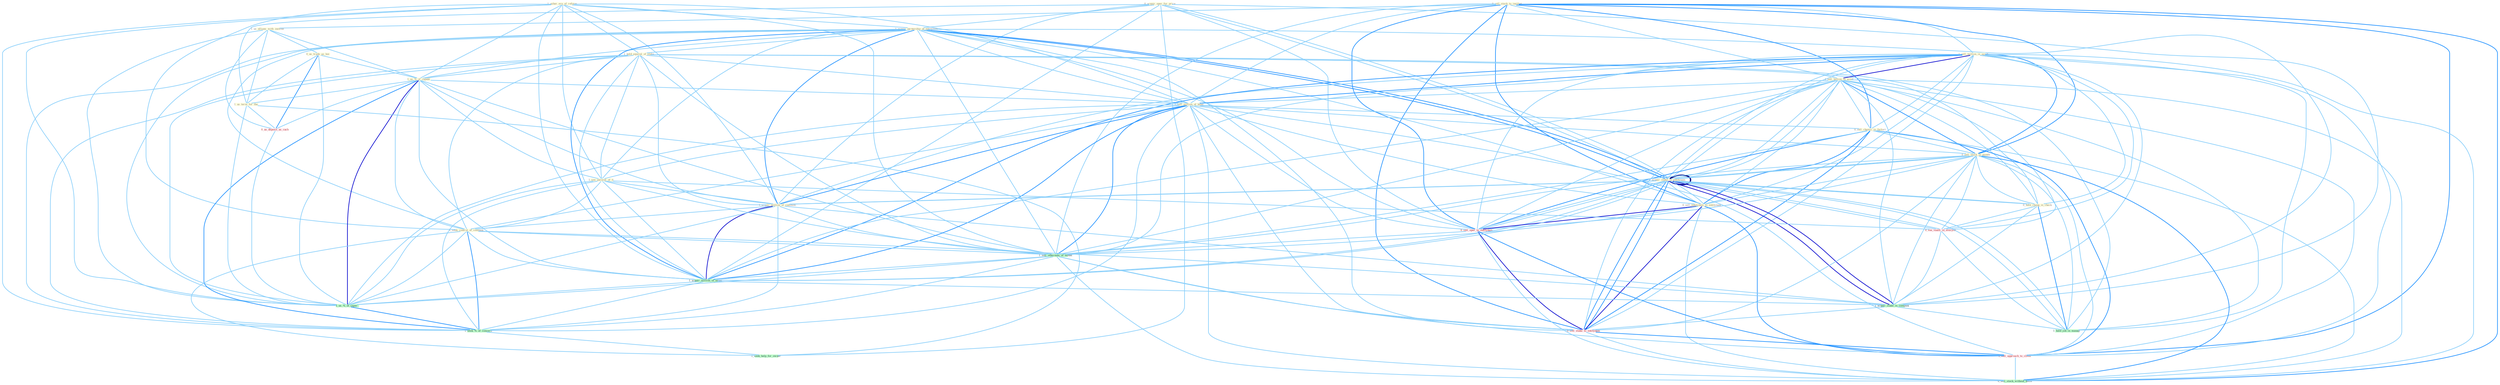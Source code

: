 Graph G{ 
    node
    [shape=polygon,style=filled,width=.5,height=.06,color="#BDFCC9",fixedsize=true,fontsize=4,
    fontcolor="#2f4f4f"];
    {node
    [color="#ffffe0", fontcolor="#8b7d6b"] "1_usher_era_of_reform " "0_acquir_oper_for_price " "1_acquir_ownership_of_entitynam " "0_sell_stock_to_institut " "1_us_allianc_with_institut " "0_us_trade_as_boi " "1_hold_equival_of_stake " "1_sell_million_in_asset " "1_us_%_of_capabl " "1_us_term_for_the " "1_sell_billion_in_asset " "1_sell_million_of_bond " "0_sell_chemic_to_factori " "1_acquir_stake_in_entitynam " "0_sell_stock_in_month " "0_sell_entitynam_to_entitynam " "1_see_unravel_of_it " "0_hold_chang_in_check " "1_acquir_million_of_common " "1_seek_control_of_compani "}
{node [color="#fff0f5", fontcolor="#b22222"] "0_sell_oper_to_entitynam " "0_see_vaniti_in_everyon " "0_us_deposit_as_cach " "0_sell_stake_to_entitynam " "1_sell_approach_to_client "}
edge [color="#B0E2FF"];

	"1_usher_era_of_reform " -- "1_acquir_ownership_of_entitynam " [w="1", color="#87cefa" ];
	"1_usher_era_of_reform " -- "1_hold_equival_of_stake " [w="1", color="#87cefa" ];
	"1_usher_era_of_reform " -- "1_us_%_of_capabl " [w="1", color="#87cefa" ];
	"1_usher_era_of_reform " -- "1_sell_million_of_bond " [w="1", color="#87cefa" ];
	"1_usher_era_of_reform " -- "1_see_unravel_of_it " [w="1", color="#87cefa" ];
	"1_usher_era_of_reform " -- "1_acquir_million_of_common " [w="1", color="#87cefa" ];
	"1_usher_era_of_reform " -- "1_seek_control_of_compani " [w="1", color="#87cefa" ];
	"1_usher_era_of_reform " -- "1_sell_othernum_of_model " [w="1", color="#87cefa" ];
	"1_usher_era_of_reform " -- "1_acquir_million_of_asset " [w="1", color="#87cefa" ];
	"1_usher_era_of_reform " -- "1_us_%_of_capac " [w="1", color="#87cefa" ];
	"1_usher_era_of_reform " -- "1_seek_%_of_concern " [w="1", color="#87cefa" ];
	"0_acquir_oper_for_price " -- "1_acquir_ownership_of_entitynam " [w="1", color="#87cefa" ];
	"0_acquir_oper_for_price " -- "1_us_term_for_the " [w="1", color="#87cefa" ];
	"0_acquir_oper_for_price " -- "1_acquir_stake_in_entitynam " [w="1", color="#87cefa" ];
	"0_acquir_oper_for_price " -- "1_acquir_million_of_common " [w="1", color="#87cefa" ];
	"0_acquir_oper_for_price " -- "0_sell_oper_to_entitynam " [w="1", color="#87cefa" ];
	"0_acquir_oper_for_price " -- "1_acquir_million_of_asset " [w="1", color="#87cefa" ];
	"0_acquir_oper_for_price " -- "1_acquir_stake_in_entitynam " [w="1", color="#87cefa" ];
	"0_acquir_oper_for_price " -- "1_acquir_stake_in_compani " [w="1", color="#87cefa" ];
	"0_acquir_oper_for_price " -- "1_seek_help_for_owner " [w="1", color="#87cefa" ];
	"1_acquir_ownership_of_entitynam " -- "1_hold_equival_of_stake " [w="1", color="#87cefa" ];
	"1_acquir_ownership_of_entitynam " -- "1_us_%_of_capabl " [w="1", color="#87cefa" ];
	"1_acquir_ownership_of_entitynam " -- "1_sell_million_of_bond " [w="1", color="#87cefa" ];
	"1_acquir_ownership_of_entitynam " -- "1_acquir_stake_in_entitynam " [w="2", color="#1e90ff" , len=0.8];
	"1_acquir_ownership_of_entitynam " -- "0_sell_entitynam_to_entitynam " [w="1", color="#87cefa" ];
	"1_acquir_ownership_of_entitynam " -- "1_see_unravel_of_it " [w="1", color="#87cefa" ];
	"1_acquir_ownership_of_entitynam " -- "1_acquir_million_of_common " [w="2", color="#1e90ff" , len=0.8];
	"1_acquir_ownership_of_entitynam " -- "1_seek_control_of_compani " [w="1", color="#87cefa" ];
	"1_acquir_ownership_of_entitynam " -- "0_sell_oper_to_entitynam " [w="1", color="#87cefa" ];
	"1_acquir_ownership_of_entitynam " -- "1_sell_othernum_of_model " [w="1", color="#87cefa" ];
	"1_acquir_ownership_of_entitynam " -- "1_acquir_million_of_asset " [w="2", color="#1e90ff" , len=0.8];
	"1_acquir_ownership_of_entitynam " -- "1_acquir_stake_in_entitynam " [w="2", color="#1e90ff" , len=0.8];
	"1_acquir_ownership_of_entitynam " -- "1_acquir_stake_in_compani " [w="1", color="#87cefa" ];
	"1_acquir_ownership_of_entitynam " -- "0_sell_stake_to_entitynam " [w="1", color="#87cefa" ];
	"1_acquir_ownership_of_entitynam " -- "1_us_%_of_capac " [w="1", color="#87cefa" ];
	"1_acquir_ownership_of_entitynam " -- "1_seek_%_of_concern " [w="1", color="#87cefa" ];
	"0_sell_stock_to_institut " -- "1_us_allianc_with_institut " [w="1", color="#87cefa" ];
	"0_sell_stock_to_institut " -- "1_sell_million_in_asset " [w="1", color="#87cefa" ];
	"0_sell_stock_to_institut " -- "1_sell_billion_in_asset " [w="1", color="#87cefa" ];
	"0_sell_stock_to_institut " -- "1_sell_million_of_bond " [w="1", color="#87cefa" ];
	"0_sell_stock_to_institut " -- "0_sell_chemic_to_factori " [w="2", color="#1e90ff" , len=0.8];
	"0_sell_stock_to_institut " -- "0_sell_stock_in_month " [w="2", color="#1e90ff" , len=0.8];
	"0_sell_stock_to_institut " -- "0_sell_entitynam_to_entitynam " [w="2", color="#1e90ff" , len=0.8];
	"0_sell_stock_to_institut " -- "0_sell_oper_to_entitynam " [w="2", color="#1e90ff" , len=0.8];
	"0_sell_stock_to_institut " -- "1_sell_othernum_of_model " [w="1", color="#87cefa" ];
	"0_sell_stock_to_institut " -- "0_sell_stake_to_entitynam " [w="2", color="#1e90ff" , len=0.8];
	"0_sell_stock_to_institut " -- "1_sell_approach_to_client " [w="2", color="#1e90ff" , len=0.8];
	"0_sell_stock_to_institut " -- "0_sell_stock_without_hitch " [w="2", color="#1e90ff" , len=0.8];
	"1_us_allianc_with_institut " -- "0_us_trade_as_boi " [w="1", color="#87cefa" ];
	"1_us_allianc_with_institut " -- "1_us_%_of_capabl " [w="1", color="#87cefa" ];
	"1_us_allianc_with_institut " -- "1_us_term_for_the " [w="1", color="#87cefa" ];
	"1_us_allianc_with_institut " -- "0_us_deposit_as_cach " [w="1", color="#87cefa" ];
	"1_us_allianc_with_institut " -- "1_us_%_of_capac " [w="1", color="#87cefa" ];
	"0_us_trade_as_boi " -- "1_us_%_of_capabl " [w="1", color="#87cefa" ];
	"0_us_trade_as_boi " -- "1_us_term_for_the " [w="1", color="#87cefa" ];
	"0_us_trade_as_boi " -- "0_us_deposit_as_cach " [w="2", color="#1e90ff" , len=0.8];
	"0_us_trade_as_boi " -- "1_us_%_of_capac " [w="1", color="#87cefa" ];
	"1_hold_equival_of_stake " -- "1_us_%_of_capabl " [w="1", color="#87cefa" ];
	"1_hold_equival_of_stake " -- "1_sell_million_of_bond " [w="1", color="#87cefa" ];
	"1_hold_equival_of_stake " -- "1_see_unravel_of_it " [w="1", color="#87cefa" ];
	"1_hold_equival_of_stake " -- "0_hold_chang_in_check " [w="1", color="#87cefa" ];
	"1_hold_equival_of_stake " -- "1_acquir_million_of_common " [w="1", color="#87cefa" ];
	"1_hold_equival_of_stake " -- "1_seek_control_of_compani " [w="1", color="#87cefa" ];
	"1_hold_equival_of_stake " -- "1_sell_othernum_of_model " [w="1", color="#87cefa" ];
	"1_hold_equival_of_stake " -- "1_acquir_million_of_asset " [w="1", color="#87cefa" ];
	"1_hold_equival_of_stake " -- "1_us_%_of_capac " [w="1", color="#87cefa" ];
	"1_hold_equival_of_stake " -- "1_hold_job_in_manag " [w="1", color="#87cefa" ];
	"1_hold_equival_of_stake " -- "1_seek_%_of_concern " [w="1", color="#87cefa" ];
	"1_sell_million_in_asset " -- "1_sell_billion_in_asset " [w="3", color="#0000cd" , len=0.6];
	"1_sell_million_in_asset " -- "1_sell_million_of_bond " [w="2", color="#1e90ff" , len=0.8];
	"1_sell_million_in_asset " -- "0_sell_chemic_to_factori " [w="1", color="#87cefa" ];
	"1_sell_million_in_asset " -- "1_acquir_stake_in_entitynam " [w="1", color="#87cefa" ];
	"1_sell_million_in_asset " -- "0_sell_stock_in_month " [w="2", color="#1e90ff" , len=0.8];
	"1_sell_million_in_asset " -- "0_sell_entitynam_to_entitynam " [w="1", color="#87cefa" ];
	"1_sell_million_in_asset " -- "0_hold_chang_in_check " [w="1", color="#87cefa" ];
	"1_sell_million_in_asset " -- "1_acquir_million_of_common " [w="1", color="#87cefa" ];
	"1_sell_million_in_asset " -- "0_sell_oper_to_entitynam " [w="1", color="#87cefa" ];
	"1_sell_million_in_asset " -- "1_sell_othernum_of_model " [w="1", color="#87cefa" ];
	"1_sell_million_in_asset " -- "0_see_vaniti_in_everyon " [w="1", color="#87cefa" ];
	"1_sell_million_in_asset " -- "1_acquir_million_of_asset " [w="2", color="#1e90ff" , len=0.8];
	"1_sell_million_in_asset " -- "1_acquir_stake_in_entitynam " [w="1", color="#87cefa" ];
	"1_sell_million_in_asset " -- "1_acquir_stake_in_compani " [w="1", color="#87cefa" ];
	"1_sell_million_in_asset " -- "0_sell_stake_to_entitynam " [w="1", color="#87cefa" ];
	"1_sell_million_in_asset " -- "1_sell_approach_to_client " [w="1", color="#87cefa" ];
	"1_sell_million_in_asset " -- "1_hold_job_in_manag " [w="1", color="#87cefa" ];
	"1_sell_million_in_asset " -- "0_sell_stock_without_hitch " [w="1", color="#87cefa" ];
	"1_us_%_of_capabl " -- "1_us_term_for_the " [w="1", color="#87cefa" ];
	"1_us_%_of_capabl " -- "1_sell_million_of_bond " [w="1", color="#87cefa" ];
	"1_us_%_of_capabl " -- "1_see_unravel_of_it " [w="1", color="#87cefa" ];
	"1_us_%_of_capabl " -- "1_acquir_million_of_common " [w="1", color="#87cefa" ];
	"1_us_%_of_capabl " -- "1_seek_control_of_compani " [w="1", color="#87cefa" ];
	"1_us_%_of_capabl " -- "1_sell_othernum_of_model " [w="1", color="#87cefa" ];
	"1_us_%_of_capabl " -- "1_acquir_million_of_asset " [w="1", color="#87cefa" ];
	"1_us_%_of_capabl " -- "0_us_deposit_as_cach " [w="1", color="#87cefa" ];
	"1_us_%_of_capabl " -- "1_us_%_of_capac " [w="3", color="#0000cd" , len=0.6];
	"1_us_%_of_capabl " -- "1_seek_%_of_concern " [w="2", color="#1e90ff" , len=0.8];
	"1_us_term_for_the " -- "0_us_deposit_as_cach " [w="1", color="#87cefa" ];
	"1_us_term_for_the " -- "1_us_%_of_capac " [w="1", color="#87cefa" ];
	"1_us_term_for_the " -- "1_seek_help_for_owner " [w="1", color="#87cefa" ];
	"1_sell_billion_in_asset " -- "1_sell_million_of_bond " [w="1", color="#87cefa" ];
	"1_sell_billion_in_asset " -- "0_sell_chemic_to_factori " [w="1", color="#87cefa" ];
	"1_sell_billion_in_asset " -- "1_acquir_stake_in_entitynam " [w="1", color="#87cefa" ];
	"1_sell_billion_in_asset " -- "0_sell_stock_in_month " [w="2", color="#1e90ff" , len=0.8];
	"1_sell_billion_in_asset " -- "0_sell_entitynam_to_entitynam " [w="1", color="#87cefa" ];
	"1_sell_billion_in_asset " -- "0_hold_chang_in_check " [w="1", color="#87cefa" ];
	"1_sell_billion_in_asset " -- "0_sell_oper_to_entitynam " [w="1", color="#87cefa" ];
	"1_sell_billion_in_asset " -- "1_sell_othernum_of_model " [w="1", color="#87cefa" ];
	"1_sell_billion_in_asset " -- "0_see_vaniti_in_everyon " [w="1", color="#87cefa" ];
	"1_sell_billion_in_asset " -- "1_acquir_million_of_asset " [w="1", color="#87cefa" ];
	"1_sell_billion_in_asset " -- "1_acquir_stake_in_entitynam " [w="1", color="#87cefa" ];
	"1_sell_billion_in_asset " -- "1_acquir_stake_in_compani " [w="1", color="#87cefa" ];
	"1_sell_billion_in_asset " -- "0_sell_stake_to_entitynam " [w="1", color="#87cefa" ];
	"1_sell_billion_in_asset " -- "1_sell_approach_to_client " [w="1", color="#87cefa" ];
	"1_sell_billion_in_asset " -- "1_hold_job_in_manag " [w="1", color="#87cefa" ];
	"1_sell_billion_in_asset " -- "0_sell_stock_without_hitch " [w="1", color="#87cefa" ];
	"1_sell_million_of_bond " -- "0_sell_chemic_to_factori " [w="1", color="#87cefa" ];
	"1_sell_million_of_bond " -- "0_sell_stock_in_month " [w="1", color="#87cefa" ];
	"1_sell_million_of_bond " -- "0_sell_entitynam_to_entitynam " [w="1", color="#87cefa" ];
	"1_sell_million_of_bond " -- "1_see_unravel_of_it " [w="1", color="#87cefa" ];
	"1_sell_million_of_bond " -- "1_acquir_million_of_common " [w="2", color="#1e90ff" , len=0.8];
	"1_sell_million_of_bond " -- "1_seek_control_of_compani " [w="1", color="#87cefa" ];
	"1_sell_million_of_bond " -- "0_sell_oper_to_entitynam " [w="1", color="#87cefa" ];
	"1_sell_million_of_bond " -- "1_sell_othernum_of_model " [w="2", color="#1e90ff" , len=0.8];
	"1_sell_million_of_bond " -- "1_acquir_million_of_asset " [w="2", color="#1e90ff" , len=0.8];
	"1_sell_million_of_bond " -- "0_sell_stake_to_entitynam " [w="1", color="#87cefa" ];
	"1_sell_million_of_bond " -- "1_us_%_of_capac " [w="1", color="#87cefa" ];
	"1_sell_million_of_bond " -- "1_sell_approach_to_client " [w="1", color="#87cefa" ];
	"1_sell_million_of_bond " -- "0_sell_stock_without_hitch " [w="1", color="#87cefa" ];
	"1_sell_million_of_bond " -- "1_seek_%_of_concern " [w="1", color="#87cefa" ];
	"0_sell_chemic_to_factori " -- "0_sell_stock_in_month " [w="1", color="#87cefa" ];
	"0_sell_chemic_to_factori " -- "0_sell_entitynam_to_entitynam " [w="2", color="#1e90ff" , len=0.8];
	"0_sell_chemic_to_factori " -- "0_sell_oper_to_entitynam " [w="2", color="#1e90ff" , len=0.8];
	"0_sell_chemic_to_factori " -- "1_sell_othernum_of_model " [w="1", color="#87cefa" ];
	"0_sell_chemic_to_factori " -- "0_sell_stake_to_entitynam " [w="2", color="#1e90ff" , len=0.8];
	"0_sell_chemic_to_factori " -- "1_sell_approach_to_client " [w="2", color="#1e90ff" , len=0.8];
	"0_sell_chemic_to_factori " -- "0_sell_stock_without_hitch " [w="1", color="#87cefa" ];
	"1_acquir_stake_in_entitynam " -- "0_sell_stock_in_month " [w="1", color="#87cefa" ];
	"1_acquir_stake_in_entitynam " -- "0_sell_entitynam_to_entitynam " [w="1", color="#87cefa" ];
	"1_acquir_stake_in_entitynam " -- "0_hold_chang_in_check " [w="1", color="#87cefa" ];
	"1_acquir_stake_in_entitynam " -- "1_acquir_million_of_common " [w="1", color="#87cefa" ];
	"1_acquir_stake_in_entitynam " -- "0_sell_oper_to_entitynam " [w="1", color="#87cefa" ];
	"1_acquir_stake_in_entitynam " -- "0_see_vaniti_in_everyon " [w="1", color="#87cefa" ];
	"1_acquir_stake_in_entitynam " -- "1_acquir_million_of_asset " [w="1", color="#87cefa" ];
	"1_acquir_stake_in_entitynam " -- "1_acquir_stake_in_entitynam " [w="4", style=bold, color="#000080", len=0.4];
	"1_acquir_stake_in_entitynam " -- "1_acquir_stake_in_compani " [w="3", color="#0000cd" , len=0.6];
	"1_acquir_stake_in_entitynam " -- "0_sell_stake_to_entitynam " [w="2", color="#1e90ff" , len=0.8];
	"1_acquir_stake_in_entitynam " -- "1_hold_job_in_manag " [w="1", color="#87cefa" ];
	"0_sell_stock_in_month " -- "0_sell_entitynam_to_entitynam " [w="1", color="#87cefa" ];
	"0_sell_stock_in_month " -- "0_hold_chang_in_check " [w="1", color="#87cefa" ];
	"0_sell_stock_in_month " -- "0_sell_oper_to_entitynam " [w="1", color="#87cefa" ];
	"0_sell_stock_in_month " -- "1_sell_othernum_of_model " [w="1", color="#87cefa" ];
	"0_sell_stock_in_month " -- "0_see_vaniti_in_everyon " [w="1", color="#87cefa" ];
	"0_sell_stock_in_month " -- "1_acquir_stake_in_entitynam " [w="1", color="#87cefa" ];
	"0_sell_stock_in_month " -- "1_acquir_stake_in_compani " [w="1", color="#87cefa" ];
	"0_sell_stock_in_month " -- "0_sell_stake_to_entitynam " [w="1", color="#87cefa" ];
	"0_sell_stock_in_month " -- "1_sell_approach_to_client " [w="1", color="#87cefa" ];
	"0_sell_stock_in_month " -- "1_hold_job_in_manag " [w="1", color="#87cefa" ];
	"0_sell_stock_in_month " -- "0_sell_stock_without_hitch " [w="2", color="#1e90ff" , len=0.8];
	"0_sell_entitynam_to_entitynam " -- "0_sell_oper_to_entitynam " [w="3", color="#0000cd" , len=0.6];
	"0_sell_entitynam_to_entitynam " -- "1_sell_othernum_of_model " [w="1", color="#87cefa" ];
	"0_sell_entitynam_to_entitynam " -- "1_acquir_stake_in_entitynam " [w="1", color="#87cefa" ];
	"0_sell_entitynam_to_entitynam " -- "0_sell_stake_to_entitynam " [w="3", color="#0000cd" , len=0.6];
	"0_sell_entitynam_to_entitynam " -- "1_sell_approach_to_client " [w="2", color="#1e90ff" , len=0.8];
	"0_sell_entitynam_to_entitynam " -- "0_sell_stock_without_hitch " [w="1", color="#87cefa" ];
	"1_see_unravel_of_it " -- "1_acquir_million_of_common " [w="1", color="#87cefa" ];
	"1_see_unravel_of_it " -- "1_seek_control_of_compani " [w="1", color="#87cefa" ];
	"1_see_unravel_of_it " -- "1_sell_othernum_of_model " [w="1", color="#87cefa" ];
	"1_see_unravel_of_it " -- "0_see_vaniti_in_everyon " [w="1", color="#87cefa" ];
	"1_see_unravel_of_it " -- "1_acquir_million_of_asset " [w="1", color="#87cefa" ];
	"1_see_unravel_of_it " -- "1_us_%_of_capac " [w="1", color="#87cefa" ];
	"1_see_unravel_of_it " -- "1_seek_%_of_concern " [w="1", color="#87cefa" ];
	"0_hold_chang_in_check " -- "0_see_vaniti_in_everyon " [w="1", color="#87cefa" ];
	"0_hold_chang_in_check " -- "1_acquir_stake_in_entitynam " [w="1", color="#87cefa" ];
	"0_hold_chang_in_check " -- "1_acquir_stake_in_compani " [w="1", color="#87cefa" ];
	"0_hold_chang_in_check " -- "1_hold_job_in_manag " [w="2", color="#1e90ff" , len=0.8];
	"1_acquir_million_of_common " -- "1_seek_control_of_compani " [w="1", color="#87cefa" ];
	"1_acquir_million_of_common " -- "1_sell_othernum_of_model " [w="1", color="#87cefa" ];
	"1_acquir_million_of_common " -- "1_acquir_million_of_asset " [w="3", color="#0000cd" , len=0.6];
	"1_acquir_million_of_common " -- "1_acquir_stake_in_entitynam " [w="1", color="#87cefa" ];
	"1_acquir_million_of_common " -- "1_acquir_stake_in_compani " [w="1", color="#87cefa" ];
	"1_acquir_million_of_common " -- "1_us_%_of_capac " [w="1", color="#87cefa" ];
	"1_acquir_million_of_common " -- "1_seek_%_of_concern " [w="1", color="#87cefa" ];
	"1_seek_control_of_compani " -- "1_sell_othernum_of_model " [w="1", color="#87cefa" ];
	"1_seek_control_of_compani " -- "1_acquir_million_of_asset " [w="1", color="#87cefa" ];
	"1_seek_control_of_compani " -- "1_acquir_stake_in_compani " [w="1", color="#87cefa" ];
	"1_seek_control_of_compani " -- "1_us_%_of_capac " [w="1", color="#87cefa" ];
	"1_seek_control_of_compani " -- "1_seek_%_of_concern " [w="2", color="#1e90ff" , len=0.8];
	"1_seek_control_of_compani " -- "1_seek_help_for_owner " [w="1", color="#87cefa" ];
	"0_sell_oper_to_entitynam " -- "1_sell_othernum_of_model " [w="1", color="#87cefa" ];
	"0_sell_oper_to_entitynam " -- "1_acquir_stake_in_entitynam " [w="1", color="#87cefa" ];
	"0_sell_oper_to_entitynam " -- "0_sell_stake_to_entitynam " [w="3", color="#0000cd" , len=0.6];
	"0_sell_oper_to_entitynam " -- "1_sell_approach_to_client " [w="2", color="#1e90ff" , len=0.8];
	"0_sell_oper_to_entitynam " -- "0_sell_stock_without_hitch " [w="1", color="#87cefa" ];
	"1_sell_othernum_of_model " -- "1_acquir_million_of_asset " [w="1", color="#87cefa" ];
	"1_sell_othernum_of_model " -- "0_sell_stake_to_entitynam " [w="1", color="#87cefa" ];
	"1_sell_othernum_of_model " -- "1_us_%_of_capac " [w="1", color="#87cefa" ];
	"1_sell_othernum_of_model " -- "1_sell_approach_to_client " [w="1", color="#87cefa" ];
	"1_sell_othernum_of_model " -- "0_sell_stock_without_hitch " [w="1", color="#87cefa" ];
	"1_sell_othernum_of_model " -- "1_seek_%_of_concern " [w="1", color="#87cefa" ];
	"0_see_vaniti_in_everyon " -- "1_acquir_stake_in_entitynam " [w="1", color="#87cefa" ];
	"0_see_vaniti_in_everyon " -- "1_acquir_stake_in_compani " [w="1", color="#87cefa" ];
	"0_see_vaniti_in_everyon " -- "1_hold_job_in_manag " [w="1", color="#87cefa" ];
	"1_acquir_million_of_asset " -- "1_acquir_stake_in_entitynam " [w="1", color="#87cefa" ];
	"1_acquir_million_of_asset " -- "1_acquir_stake_in_compani " [w="1", color="#87cefa" ];
	"1_acquir_million_of_asset " -- "1_us_%_of_capac " [w="1", color="#87cefa" ];
	"1_acquir_million_of_asset " -- "1_seek_%_of_concern " [w="1", color="#87cefa" ];
	"0_us_deposit_as_cach " -- "1_us_%_of_capac " [w="1", color="#87cefa" ];
	"1_acquir_stake_in_entitynam " -- "1_acquir_stake_in_compani " [w="3", color="#0000cd" , len=0.6];
	"1_acquir_stake_in_entitynam " -- "0_sell_stake_to_entitynam " [w="2", color="#1e90ff" , len=0.8];
	"1_acquir_stake_in_entitynam " -- "1_hold_job_in_manag " [w="1", color="#87cefa" ];
	"1_acquir_stake_in_compani " -- "0_sell_stake_to_entitynam " [w="1", color="#87cefa" ];
	"1_acquir_stake_in_compani " -- "1_hold_job_in_manag " [w="1", color="#87cefa" ];
	"0_sell_stake_to_entitynam " -- "1_sell_approach_to_client " [w="2", color="#1e90ff" , len=0.8];
	"0_sell_stake_to_entitynam " -- "0_sell_stock_without_hitch " [w="1", color="#87cefa" ];
	"1_us_%_of_capac " -- "1_seek_%_of_concern " [w="2", color="#1e90ff" , len=0.8];
	"1_sell_approach_to_client " -- "0_sell_stock_without_hitch " [w="1", color="#87cefa" ];
	"1_seek_%_of_concern " -- "1_seek_help_for_owner " [w="1", color="#87cefa" ];
}